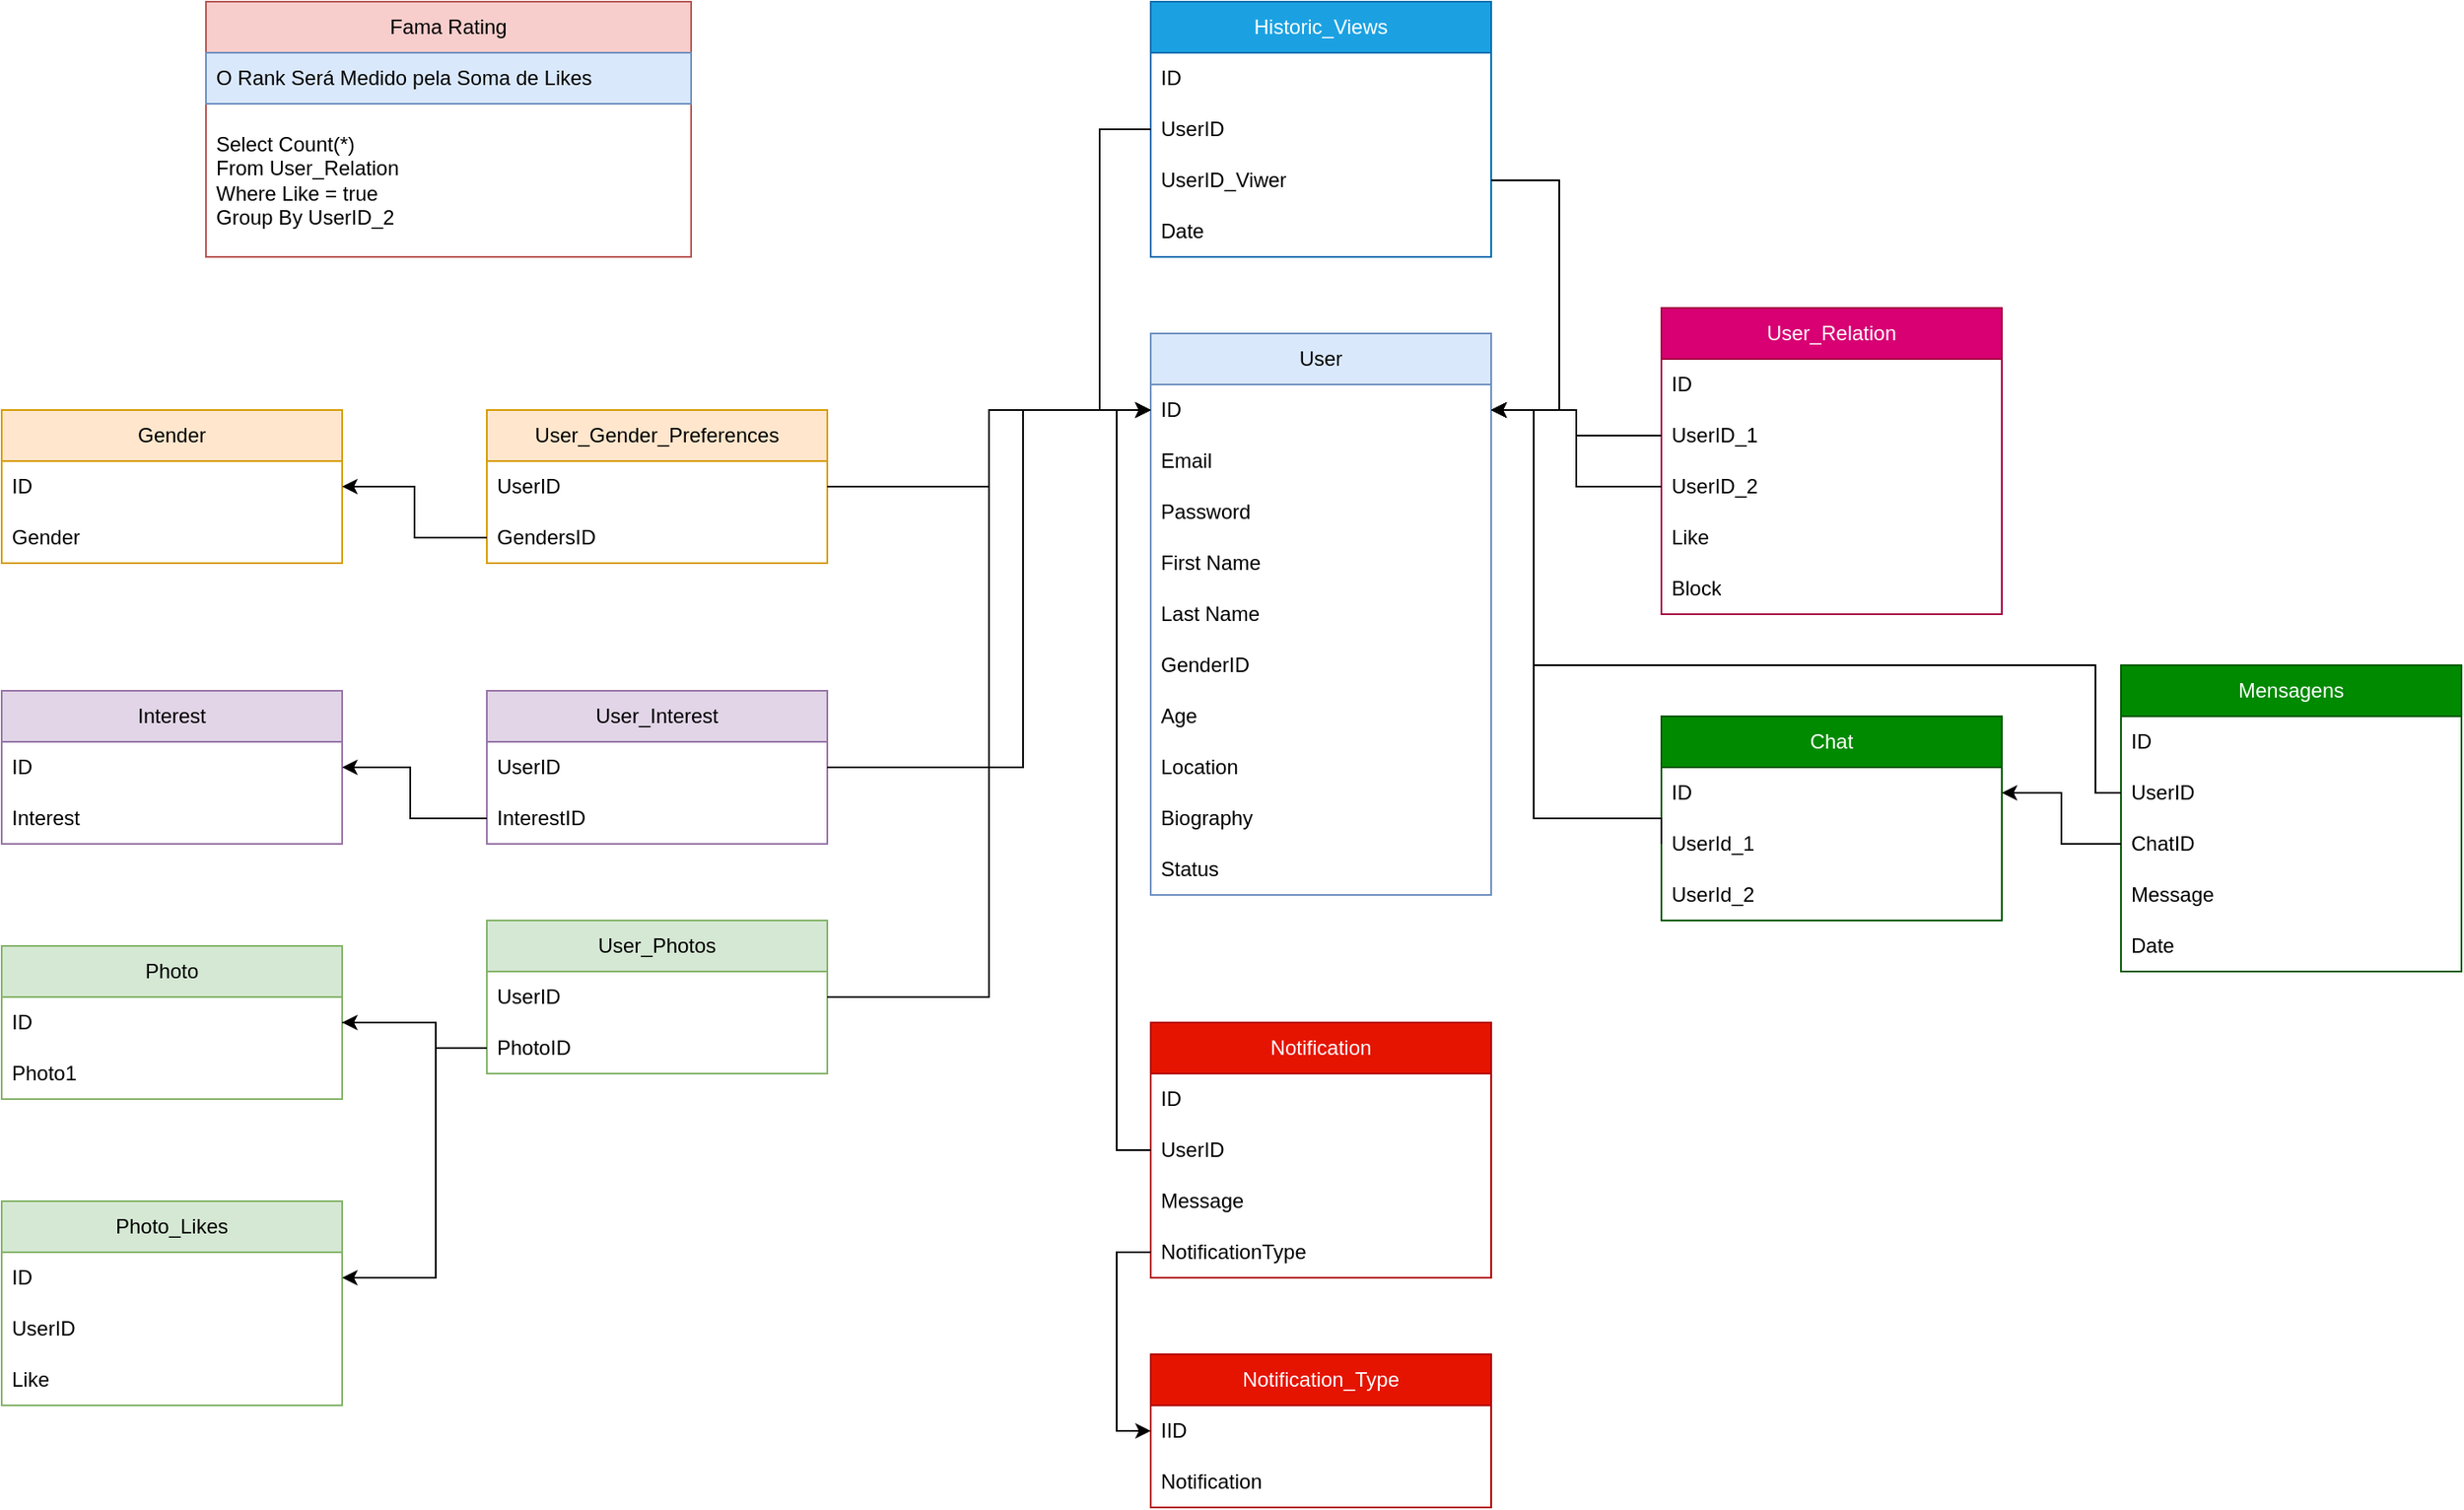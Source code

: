 <mxfile version="24.2.7" type="device">
  <diagram name="Página-1" id="-Jc87rQ7j9H-N3ljl0gi">
    <mxGraphModel dx="2665" dy="962" grid="1" gridSize="15" guides="1" tooltips="1" connect="1" arrows="1" fold="1" page="1" pageScale="1" pageWidth="827" pageHeight="1169" math="0" shadow="0">
      <root>
        <mxCell id="0" />
        <mxCell id="1" parent="0" />
        <mxCell id="hmsVtgDOntfeZ75-fV9C-1" value="User" style="swimlane;fontStyle=0;childLayout=stackLayout;horizontal=1;startSize=30;horizontalStack=0;resizeParent=1;resizeParentMax=0;resizeLast=0;collapsible=1;marginBottom=0;whiteSpace=wrap;html=1;swimlaneFillColor=none;strokeWidth=1;resizeWidth=1;resizeHeight=1;fillColor=#dae8fc;strokeColor=#6c8ebf;" vertex="1" parent="1">
          <mxGeometry x="645" y="300" width="200" height="330" as="geometry" />
        </mxCell>
        <mxCell id="hmsVtgDOntfeZ75-fV9C-2" value="ID" style="text;strokeColor=none;fillColor=none;align=left;verticalAlign=middle;spacingLeft=4;spacingRight=4;overflow=hidden;points=[[0,0.5],[1,0.5]];portConstraint=eastwest;rotatable=0;whiteSpace=wrap;html=1;" vertex="1" parent="hmsVtgDOntfeZ75-fV9C-1">
          <mxGeometry y="30" width="200" height="30" as="geometry" />
        </mxCell>
        <mxCell id="hmsVtgDOntfeZ75-fV9C-4" value="Email" style="text;strokeColor=none;fillColor=none;align=left;verticalAlign=middle;spacingLeft=4;spacingRight=4;overflow=hidden;points=[[0,0.5],[1,0.5]];portConstraint=eastwest;rotatable=0;whiteSpace=wrap;html=1;" vertex="1" parent="hmsVtgDOntfeZ75-fV9C-1">
          <mxGeometry y="60" width="200" height="30" as="geometry" />
        </mxCell>
        <mxCell id="hmsVtgDOntfeZ75-fV9C-3" value="Password" style="text;strokeColor=none;fillColor=none;align=left;verticalAlign=middle;spacingLeft=4;spacingRight=4;overflow=hidden;points=[[0,0.5],[1,0.5]];portConstraint=eastwest;rotatable=0;whiteSpace=wrap;html=1;" vertex="1" parent="hmsVtgDOntfeZ75-fV9C-1">
          <mxGeometry y="90" width="200" height="30" as="geometry" />
        </mxCell>
        <mxCell id="hmsVtgDOntfeZ75-fV9C-14" value="First Name&lt;span style=&quot;white-space: pre;&quot;&gt;&#x9;&lt;/span&gt;" style="text;strokeColor=none;fillColor=none;align=left;verticalAlign=middle;spacingLeft=4;spacingRight=4;overflow=hidden;points=[[0,0.5],[1,0.5]];portConstraint=eastwest;rotatable=0;whiteSpace=wrap;html=1;" vertex="1" parent="hmsVtgDOntfeZ75-fV9C-1">
          <mxGeometry y="120" width="200" height="30" as="geometry" />
        </mxCell>
        <mxCell id="hmsVtgDOntfeZ75-fV9C-58" value="Last Name&lt;span style=&quot;white-space: pre;&quot;&gt;&#x9;&lt;/span&gt;" style="text;strokeColor=none;fillColor=none;align=left;verticalAlign=middle;spacingLeft=4;spacingRight=4;overflow=hidden;points=[[0,0.5],[1,0.5]];portConstraint=eastwest;rotatable=0;whiteSpace=wrap;html=1;" vertex="1" parent="hmsVtgDOntfeZ75-fV9C-1">
          <mxGeometry y="150" width="200" height="30" as="geometry" />
        </mxCell>
        <mxCell id="hmsVtgDOntfeZ75-fV9C-74" value="GenderID" style="text;strokeColor=none;fillColor=none;align=left;verticalAlign=middle;spacingLeft=4;spacingRight=4;overflow=hidden;points=[[0,0.5],[1,0.5]];portConstraint=eastwest;rotatable=0;whiteSpace=wrap;html=1;" vertex="1" parent="hmsVtgDOntfeZ75-fV9C-1">
          <mxGeometry y="180" width="200" height="30" as="geometry" />
        </mxCell>
        <mxCell id="hmsVtgDOntfeZ75-fV9C-113" value="Age" style="text;strokeColor=none;fillColor=none;align=left;verticalAlign=middle;spacingLeft=4;spacingRight=4;overflow=hidden;points=[[0,0.5],[1,0.5]];portConstraint=eastwest;rotatable=0;whiteSpace=wrap;html=1;" vertex="1" parent="hmsVtgDOntfeZ75-fV9C-1">
          <mxGeometry y="210" width="200" height="30" as="geometry" />
        </mxCell>
        <mxCell id="hmsVtgDOntfeZ75-fV9C-50" value="Location" style="text;strokeColor=none;fillColor=none;align=left;verticalAlign=middle;spacingLeft=4;spacingRight=4;overflow=hidden;points=[[0,0.5],[1,0.5]];portConstraint=eastwest;rotatable=0;whiteSpace=wrap;html=1;" vertex="1" parent="hmsVtgDOntfeZ75-fV9C-1">
          <mxGeometry y="240" width="200" height="30" as="geometry" />
        </mxCell>
        <mxCell id="hmsVtgDOntfeZ75-fV9C-119" value="Biography" style="text;strokeColor=none;fillColor=none;align=left;verticalAlign=middle;spacingLeft=4;spacingRight=4;overflow=hidden;points=[[0,0.5],[1,0.5]];portConstraint=eastwest;rotatable=0;whiteSpace=wrap;html=1;" vertex="1" parent="hmsVtgDOntfeZ75-fV9C-1">
          <mxGeometry y="270" width="200" height="30" as="geometry" />
        </mxCell>
        <mxCell id="hmsVtgDOntfeZ75-fV9C-59" value="Status" style="text;strokeColor=none;fillColor=none;align=left;verticalAlign=middle;spacingLeft=4;spacingRight=4;overflow=hidden;points=[[0,0.5],[1,0.5]];portConstraint=eastwest;rotatable=0;whiteSpace=wrap;html=1;" vertex="1" parent="hmsVtgDOntfeZ75-fV9C-1">
          <mxGeometry y="300" width="200" height="30" as="geometry" />
        </mxCell>
        <mxCell id="hmsVtgDOntfeZ75-fV9C-17" value="User_Relation" style="swimlane;fontStyle=0;childLayout=stackLayout;horizontal=1;startSize=30;horizontalStack=0;resizeParent=1;resizeParentMax=0;resizeLast=0;collapsible=1;marginBottom=0;whiteSpace=wrap;html=1;swimlaneFillColor=none;strokeWidth=1;resizeWidth=1;resizeHeight=1;fillColor=#d80073;strokeColor=#A50040;fontColor=#ffffff;" vertex="1" parent="1">
          <mxGeometry x="945" y="285" width="200" height="180" as="geometry" />
        </mxCell>
        <mxCell id="hmsVtgDOntfeZ75-fV9C-37" value="ID" style="text;strokeColor=none;fillColor=none;align=left;verticalAlign=middle;spacingLeft=4;spacingRight=4;overflow=hidden;points=[[0,0.5],[1,0.5]];portConstraint=eastwest;rotatable=0;whiteSpace=wrap;html=1;" vertex="1" parent="hmsVtgDOntfeZ75-fV9C-17">
          <mxGeometry y="30" width="200" height="30" as="geometry" />
        </mxCell>
        <mxCell id="hmsVtgDOntfeZ75-fV9C-18" value="UserID_1" style="text;strokeColor=none;fillColor=none;align=left;verticalAlign=middle;spacingLeft=4;spacingRight=4;overflow=hidden;points=[[0,0.5],[1,0.5]];portConstraint=eastwest;rotatable=0;whiteSpace=wrap;html=1;" vertex="1" parent="hmsVtgDOntfeZ75-fV9C-17">
          <mxGeometry y="60" width="200" height="30" as="geometry" />
        </mxCell>
        <mxCell id="hmsVtgDOntfeZ75-fV9C-19" value="UserID_2" style="text;strokeColor=none;fillColor=none;align=left;verticalAlign=middle;spacingLeft=4;spacingRight=4;overflow=hidden;points=[[0,0.5],[1,0.5]];portConstraint=eastwest;rotatable=0;whiteSpace=wrap;html=1;" vertex="1" parent="hmsVtgDOntfeZ75-fV9C-17">
          <mxGeometry y="90" width="200" height="30" as="geometry" />
        </mxCell>
        <mxCell id="hmsVtgDOntfeZ75-fV9C-20" value="Like" style="text;strokeColor=none;fillColor=none;align=left;verticalAlign=middle;spacingLeft=4;spacingRight=4;overflow=hidden;points=[[0,0.5],[1,0.5]];portConstraint=eastwest;rotatable=0;whiteSpace=wrap;html=1;" vertex="1" parent="hmsVtgDOntfeZ75-fV9C-17">
          <mxGeometry y="120" width="200" height="30" as="geometry" />
        </mxCell>
        <mxCell id="hmsVtgDOntfeZ75-fV9C-21" value="Block" style="text;strokeColor=none;fillColor=none;align=left;verticalAlign=middle;spacingLeft=4;spacingRight=4;overflow=hidden;points=[[0,0.5],[1,0.5]];portConstraint=eastwest;rotatable=0;whiteSpace=wrap;html=1;" vertex="1" parent="hmsVtgDOntfeZ75-fV9C-17">
          <mxGeometry y="150" width="200" height="30" as="geometry" />
        </mxCell>
        <mxCell id="hmsVtgDOntfeZ75-fV9C-25" style="edgeStyle=orthogonalEdgeStyle;rounded=0;orthogonalLoop=1;jettySize=auto;html=1;" edge="1" parent="1" source="hmsVtgDOntfeZ75-fV9C-18" target="hmsVtgDOntfeZ75-fV9C-2">
          <mxGeometry relative="1" as="geometry" />
        </mxCell>
        <mxCell id="hmsVtgDOntfeZ75-fV9C-27" value="Fama&amp;nbsp;&lt;span style=&quot;background-color: initial;&quot;&gt;Rating&lt;/span&gt;" style="swimlane;fontStyle=0;childLayout=stackLayout;horizontal=1;startSize=30;horizontalStack=0;resizeParent=1;resizeParentMax=0;resizeLast=0;collapsible=1;marginBottom=0;whiteSpace=wrap;html=1;swimlaneFillColor=none;strokeWidth=1;resizeWidth=1;resizeHeight=1;fillColor=#f8cecc;strokeColor=#b85450;" vertex="1" parent="1">
          <mxGeometry x="90" y="105" width="285" height="150" as="geometry" />
        </mxCell>
        <mxCell id="hmsVtgDOntfeZ75-fV9C-34" value="O Rank Será Medido pela Soma de Likes" style="text;strokeColor=#6c8ebf;fillColor=#dae8fc;align=left;verticalAlign=middle;spacingLeft=4;spacingRight=4;overflow=hidden;points=[[0,0.5],[1,0.5]];portConstraint=eastwest;rotatable=0;whiteSpace=wrap;html=1;" vertex="1" parent="hmsVtgDOntfeZ75-fV9C-27">
          <mxGeometry y="30" width="285" height="30" as="geometry" />
        </mxCell>
        <mxCell id="hmsVtgDOntfeZ75-fV9C-28" value="Select Count(*)&lt;div&gt;From User_Relation&amp;nbsp;&lt;/div&gt;&lt;div&gt;Where Like = true&lt;/div&gt;&lt;div&gt;&lt;span style=&quot;background-color: initial;&quot;&gt;Group By UserID_2&lt;/span&gt;&lt;/div&gt;" style="text;strokeColor=none;fillColor=none;align=left;verticalAlign=middle;spacingLeft=4;spacingRight=4;overflow=hidden;points=[[0,0.5],[1,0.5]];portConstraint=eastwest;rotatable=0;whiteSpace=wrap;html=1;" vertex="1" parent="hmsVtgDOntfeZ75-fV9C-27">
          <mxGeometry y="60" width="285" height="90" as="geometry" />
        </mxCell>
        <mxCell id="hmsVtgDOntfeZ75-fV9C-32" value="Chat" style="swimlane;fontStyle=0;childLayout=stackLayout;horizontal=1;startSize=30;horizontalStack=0;resizeParent=1;resizeParentMax=0;resizeLast=0;collapsible=1;marginBottom=0;whiteSpace=wrap;html=1;swimlaneFillColor=none;strokeWidth=1;resizeWidth=1;resizeHeight=1;fillColor=#008a00;fontColor=#ffffff;strokeColor=#005700;" vertex="1" parent="1">
          <mxGeometry x="945" y="525" width="200" height="120" as="geometry" />
        </mxCell>
        <mxCell id="hmsVtgDOntfeZ75-fV9C-38" value="ID" style="text;strokeColor=none;fillColor=none;align=left;verticalAlign=middle;spacingLeft=4;spacingRight=4;overflow=hidden;points=[[0,0.5],[1,0.5]];portConstraint=eastwest;rotatable=0;whiteSpace=wrap;html=1;" vertex="1" parent="hmsVtgDOntfeZ75-fV9C-32">
          <mxGeometry y="30" width="200" height="30" as="geometry" />
        </mxCell>
        <mxCell id="hmsVtgDOntfeZ75-fV9C-39" value="UserId_1" style="text;strokeColor=none;fillColor=none;align=left;verticalAlign=middle;spacingLeft=4;spacingRight=4;overflow=hidden;points=[[0,0.5],[1,0.5]];portConstraint=eastwest;rotatable=0;whiteSpace=wrap;html=1;" vertex="1" parent="hmsVtgDOntfeZ75-fV9C-32">
          <mxGeometry y="60" width="200" height="30" as="geometry" />
        </mxCell>
        <mxCell id="hmsVtgDOntfeZ75-fV9C-40" value="UserId_2" style="text;strokeColor=none;fillColor=none;align=left;verticalAlign=middle;spacingLeft=4;spacingRight=4;overflow=hidden;points=[[0,0.5],[1,0.5]];portConstraint=eastwest;rotatable=0;whiteSpace=wrap;html=1;" vertex="1" parent="hmsVtgDOntfeZ75-fV9C-32">
          <mxGeometry y="90" width="200" height="30" as="geometry" />
        </mxCell>
        <mxCell id="hmsVtgDOntfeZ75-fV9C-41" style="edgeStyle=orthogonalEdgeStyle;rounded=0;orthogonalLoop=1;jettySize=auto;html=1;entryX=0;entryY=0.5;entryDx=0;entryDy=0;exitX=0;exitY=0.5;exitDx=0;exitDy=0;" edge="1" parent="1" source="hmsVtgDOntfeZ75-fV9C-39">
          <mxGeometry relative="1" as="geometry">
            <mxPoint x="930" y="645" as="sourcePoint" />
            <mxPoint x="845" y="345" as="targetPoint" />
            <Array as="points">
              <mxPoint x="945" y="585" />
              <mxPoint x="870" y="585" />
              <mxPoint x="870" y="345" />
            </Array>
          </mxGeometry>
        </mxCell>
        <mxCell id="hmsVtgDOntfeZ75-fV9C-44" value="Mensagens" style="swimlane;fontStyle=0;childLayout=stackLayout;horizontal=1;startSize=30;horizontalStack=0;resizeParent=1;resizeParentMax=0;resizeLast=0;collapsible=1;marginBottom=0;whiteSpace=wrap;html=1;swimlaneFillColor=none;strokeWidth=1;resizeWidth=1;resizeHeight=1;fillColor=#008a00;fontColor=#ffffff;strokeColor=#005700;" vertex="1" parent="1">
          <mxGeometry x="1215" y="495" width="200" height="180" as="geometry" />
        </mxCell>
        <mxCell id="hmsVtgDOntfeZ75-fV9C-45" value="ID" style="text;strokeColor=none;fillColor=none;align=left;verticalAlign=middle;spacingLeft=4;spacingRight=4;overflow=hidden;points=[[0,0.5],[1,0.5]];portConstraint=eastwest;rotatable=0;whiteSpace=wrap;html=1;" vertex="1" parent="hmsVtgDOntfeZ75-fV9C-44">
          <mxGeometry y="30" width="200" height="30" as="geometry" />
        </mxCell>
        <mxCell id="hmsVtgDOntfeZ75-fV9C-46" value="UserID" style="text;strokeColor=none;fillColor=none;align=left;verticalAlign=middle;spacingLeft=4;spacingRight=4;overflow=hidden;points=[[0,0.5],[1,0.5]];portConstraint=eastwest;rotatable=0;whiteSpace=wrap;html=1;" vertex="1" parent="hmsVtgDOntfeZ75-fV9C-44">
          <mxGeometry y="60" width="200" height="30" as="geometry" />
        </mxCell>
        <mxCell id="hmsVtgDOntfeZ75-fV9C-47" value="ChatID" style="text;strokeColor=none;fillColor=none;align=left;verticalAlign=middle;spacingLeft=4;spacingRight=4;overflow=hidden;points=[[0,0.5],[1,0.5]];portConstraint=eastwest;rotatable=0;whiteSpace=wrap;html=1;" vertex="1" parent="hmsVtgDOntfeZ75-fV9C-44">
          <mxGeometry y="90" width="200" height="30" as="geometry" />
        </mxCell>
        <mxCell id="hmsVtgDOntfeZ75-fV9C-49" value="&lt;div&gt;Message&lt;/div&gt;" style="text;strokeColor=none;fillColor=none;align=left;verticalAlign=middle;spacingLeft=4;spacingRight=4;overflow=hidden;points=[[0,0.5],[1,0.5]];portConstraint=eastwest;rotatable=0;whiteSpace=wrap;html=1;" vertex="1" parent="hmsVtgDOntfeZ75-fV9C-44">
          <mxGeometry y="120" width="200" height="30" as="geometry" />
        </mxCell>
        <mxCell id="hmsVtgDOntfeZ75-fV9C-48" value="&lt;div&gt;Date&lt;/div&gt;" style="text;strokeColor=none;fillColor=none;align=left;verticalAlign=middle;spacingLeft=4;spacingRight=4;overflow=hidden;points=[[0,0.5],[1,0.5]];portConstraint=eastwest;rotatable=0;whiteSpace=wrap;html=1;" vertex="1" parent="hmsVtgDOntfeZ75-fV9C-44">
          <mxGeometry y="150" width="200" height="30" as="geometry" />
        </mxCell>
        <mxCell id="hmsVtgDOntfeZ75-fV9C-51" style="edgeStyle=orthogonalEdgeStyle;rounded=0;orthogonalLoop=1;jettySize=auto;html=1;exitX=0;exitY=0.5;exitDx=0;exitDy=0;entryX=1;entryY=0.5;entryDx=0;entryDy=0;" edge="1" parent="1" source="hmsVtgDOntfeZ75-fV9C-47" target="hmsVtgDOntfeZ75-fV9C-38">
          <mxGeometry relative="1" as="geometry" />
        </mxCell>
        <mxCell id="hmsVtgDOntfeZ75-fV9C-52" value="Photo_Likes" style="swimlane;fontStyle=0;childLayout=stackLayout;horizontal=1;startSize=30;horizontalStack=0;resizeParent=1;resizeParentMax=0;resizeLast=0;collapsible=1;marginBottom=0;whiteSpace=wrap;html=1;swimlaneFillColor=none;strokeWidth=1;resizeWidth=1;resizeHeight=1;fillColor=#d5e8d4;strokeColor=#82b366;" vertex="1" parent="1">
          <mxGeometry x="-30" y="810" width="200" height="120" as="geometry" />
        </mxCell>
        <mxCell id="hmsVtgDOntfeZ75-fV9C-53" value="ID" style="text;strokeColor=none;fillColor=none;align=left;verticalAlign=middle;spacingLeft=4;spacingRight=4;overflow=hidden;points=[[0,0.5],[1,0.5]];portConstraint=eastwest;rotatable=0;whiteSpace=wrap;html=1;" vertex="1" parent="hmsVtgDOntfeZ75-fV9C-52">
          <mxGeometry y="30" width="200" height="30" as="geometry" />
        </mxCell>
        <mxCell id="hmsVtgDOntfeZ75-fV9C-54" value="UserID" style="text;strokeColor=none;fillColor=none;align=left;verticalAlign=middle;spacingLeft=4;spacingRight=4;overflow=hidden;points=[[0,0.5],[1,0.5]];portConstraint=eastwest;rotatable=0;whiteSpace=wrap;html=1;" vertex="1" parent="hmsVtgDOntfeZ75-fV9C-52">
          <mxGeometry y="60" width="200" height="30" as="geometry" />
        </mxCell>
        <mxCell id="hmsVtgDOntfeZ75-fV9C-57" value="Like" style="text;strokeColor=none;fillColor=none;align=left;verticalAlign=middle;spacingLeft=4;spacingRight=4;overflow=hidden;points=[[0,0.5],[1,0.5]];portConstraint=eastwest;rotatable=0;whiteSpace=wrap;html=1;" vertex="1" parent="hmsVtgDOntfeZ75-fV9C-52">
          <mxGeometry y="90" width="200" height="30" as="geometry" />
        </mxCell>
        <mxCell id="hmsVtgDOntfeZ75-fV9C-61" style="edgeStyle=orthogonalEdgeStyle;rounded=0;orthogonalLoop=1;jettySize=auto;html=1;entryX=1;entryY=0.5;entryDx=0;entryDy=0;" edge="1" parent="1" source="hmsVtgDOntfeZ75-fV9C-46" target="hmsVtgDOntfeZ75-fV9C-2">
          <mxGeometry relative="1" as="geometry">
            <Array as="points">
              <mxPoint x="1200" y="570" />
              <mxPoint x="1200" y="495" />
              <mxPoint x="870" y="495" />
              <mxPoint x="870" y="345" />
            </Array>
          </mxGeometry>
        </mxCell>
        <mxCell id="hmsVtgDOntfeZ75-fV9C-62" value="Gender" style="swimlane;fontStyle=0;childLayout=stackLayout;horizontal=1;startSize=30;horizontalStack=0;resizeParent=1;resizeParentMax=0;resizeLast=0;collapsible=1;marginBottom=0;whiteSpace=wrap;html=1;swimlaneFillColor=none;strokeWidth=1;resizeWidth=1;resizeHeight=1;fillColor=#ffe6cc;strokeColor=#d79b00;" vertex="1" parent="1">
          <mxGeometry x="-30" y="345" width="200" height="90" as="geometry" />
        </mxCell>
        <mxCell id="hmsVtgDOntfeZ75-fV9C-63" value="ID" style="text;strokeColor=none;fillColor=none;align=left;verticalAlign=middle;spacingLeft=4;spacingRight=4;overflow=hidden;points=[[0,0.5],[1,0.5]];portConstraint=eastwest;rotatable=0;whiteSpace=wrap;html=1;" vertex="1" parent="hmsVtgDOntfeZ75-fV9C-62">
          <mxGeometry y="30" width="200" height="30" as="geometry" />
        </mxCell>
        <mxCell id="hmsVtgDOntfeZ75-fV9C-64" value="Gender" style="text;strokeColor=none;fillColor=none;align=left;verticalAlign=middle;spacingLeft=4;spacingRight=4;overflow=hidden;points=[[0,0.5],[1,0.5]];portConstraint=eastwest;rotatable=0;whiteSpace=wrap;html=1;" vertex="1" parent="hmsVtgDOntfeZ75-fV9C-62">
          <mxGeometry y="60" width="200" height="30" as="geometry" />
        </mxCell>
        <mxCell id="hmsVtgDOntfeZ75-fV9C-66" value="User_Gender_Preferences" style="swimlane;fontStyle=0;childLayout=stackLayout;horizontal=1;startSize=30;horizontalStack=0;resizeParent=1;resizeParentMax=0;resizeLast=0;collapsible=1;marginBottom=0;whiteSpace=wrap;html=1;swimlaneFillColor=none;strokeWidth=1;resizeWidth=1;resizeHeight=1;fillColor=#ffe6cc;strokeColor=#d79b00;" vertex="1" parent="1">
          <mxGeometry x="255" y="345" width="200" height="90" as="geometry" />
        </mxCell>
        <mxCell id="hmsVtgDOntfeZ75-fV9C-68" value="UserID" style="text;strokeColor=none;fillColor=none;align=left;verticalAlign=middle;spacingLeft=4;spacingRight=4;overflow=hidden;points=[[0,0.5],[1,0.5]];portConstraint=eastwest;rotatable=0;whiteSpace=wrap;html=1;" vertex="1" parent="hmsVtgDOntfeZ75-fV9C-66">
          <mxGeometry y="30" width="200" height="30" as="geometry" />
        </mxCell>
        <mxCell id="hmsVtgDOntfeZ75-fV9C-69" value="GendersID" style="text;strokeColor=none;fillColor=none;align=left;verticalAlign=middle;spacingLeft=4;spacingRight=4;overflow=hidden;points=[[0,0.5],[1,0.5]];portConstraint=eastwest;rotatable=0;whiteSpace=wrap;html=1;" vertex="1" parent="hmsVtgDOntfeZ75-fV9C-66">
          <mxGeometry y="60" width="200" height="30" as="geometry" />
        </mxCell>
        <mxCell id="hmsVtgDOntfeZ75-fV9C-70" style="edgeStyle=orthogonalEdgeStyle;rounded=0;orthogonalLoop=1;jettySize=auto;html=1;entryX=0;entryY=0.5;entryDx=0;entryDy=0;" edge="1" parent="1" source="hmsVtgDOntfeZ75-fV9C-68" target="hmsVtgDOntfeZ75-fV9C-2">
          <mxGeometry relative="1" as="geometry">
            <mxPoint x="15" y="300" as="targetPoint" />
          </mxGeometry>
        </mxCell>
        <mxCell id="hmsVtgDOntfeZ75-fV9C-80" value="User_Interest" style="swimlane;fontStyle=0;childLayout=stackLayout;horizontal=1;startSize=30;horizontalStack=0;resizeParent=1;resizeParentMax=0;resizeLast=0;collapsible=1;marginBottom=0;whiteSpace=wrap;html=1;swimlaneFillColor=none;strokeWidth=1;resizeWidth=1;resizeHeight=1;fillColor=#e1d5e7;strokeColor=#9673a6;" vertex="1" parent="1">
          <mxGeometry x="255" y="510" width="200" height="90" as="geometry" />
        </mxCell>
        <mxCell id="hmsVtgDOntfeZ75-fV9C-81" value="UserID" style="text;strokeColor=none;fillColor=none;align=left;verticalAlign=middle;spacingLeft=4;spacingRight=4;overflow=hidden;points=[[0,0.5],[1,0.5]];portConstraint=eastwest;rotatable=0;whiteSpace=wrap;html=1;" vertex="1" parent="hmsVtgDOntfeZ75-fV9C-80">
          <mxGeometry y="30" width="200" height="30" as="geometry" />
        </mxCell>
        <mxCell id="hmsVtgDOntfeZ75-fV9C-82" value="InterestID" style="text;strokeColor=none;fillColor=none;align=left;verticalAlign=middle;spacingLeft=4;spacingRight=4;overflow=hidden;points=[[0,0.5],[1,0.5]];portConstraint=eastwest;rotatable=0;whiteSpace=wrap;html=1;" vertex="1" parent="hmsVtgDOntfeZ75-fV9C-80">
          <mxGeometry y="60" width="200" height="30" as="geometry" />
        </mxCell>
        <mxCell id="hmsVtgDOntfeZ75-fV9C-83" value="Interest" style="swimlane;fontStyle=0;childLayout=stackLayout;horizontal=1;startSize=30;horizontalStack=0;resizeParent=1;resizeParentMax=0;resizeLast=0;collapsible=1;marginBottom=0;whiteSpace=wrap;html=1;swimlaneFillColor=none;strokeWidth=1;resizeWidth=1;resizeHeight=1;fillColor=#e1d5e7;strokeColor=#9673a6;" vertex="1" parent="1">
          <mxGeometry x="-30" y="510" width="200" height="90" as="geometry" />
        </mxCell>
        <mxCell id="hmsVtgDOntfeZ75-fV9C-84" value="ID" style="text;strokeColor=none;fillColor=none;align=left;verticalAlign=middle;spacingLeft=4;spacingRight=4;overflow=hidden;points=[[0,0.5],[1,0.5]];portConstraint=eastwest;rotatable=0;whiteSpace=wrap;html=1;" vertex="1" parent="hmsVtgDOntfeZ75-fV9C-83">
          <mxGeometry y="30" width="200" height="30" as="geometry" />
        </mxCell>
        <mxCell id="hmsVtgDOntfeZ75-fV9C-85" value="Interest" style="text;strokeColor=none;fillColor=none;align=left;verticalAlign=middle;spacingLeft=4;spacingRight=4;overflow=hidden;points=[[0,0.5],[1,0.5]];portConstraint=eastwest;rotatable=0;whiteSpace=wrap;html=1;" vertex="1" parent="hmsVtgDOntfeZ75-fV9C-83">
          <mxGeometry y="60" width="200" height="30" as="geometry" />
        </mxCell>
        <mxCell id="hmsVtgDOntfeZ75-fV9C-86" style="edgeStyle=orthogonalEdgeStyle;rounded=0;orthogonalLoop=1;jettySize=auto;html=1;entryX=0;entryY=0.5;entryDx=0;entryDy=0;exitX=1;exitY=0.5;exitDx=0;exitDy=0;" edge="1" parent="1" source="hmsVtgDOntfeZ75-fV9C-81" target="hmsVtgDOntfeZ75-fV9C-2">
          <mxGeometry relative="1" as="geometry">
            <mxPoint x="525" y="555" as="sourcePoint" />
            <Array as="points">
              <mxPoint x="570" y="555" />
              <mxPoint x="570" y="345" />
            </Array>
          </mxGeometry>
        </mxCell>
        <mxCell id="hmsVtgDOntfeZ75-fV9C-87" style="edgeStyle=orthogonalEdgeStyle;rounded=0;orthogonalLoop=1;jettySize=auto;html=1;entryX=1;entryY=0.5;entryDx=0;entryDy=0;exitX=0;exitY=0.5;exitDx=0;exitDy=0;" edge="1" parent="1" source="hmsVtgDOntfeZ75-fV9C-82" target="hmsVtgDOntfeZ75-fV9C-84">
          <mxGeometry relative="1" as="geometry">
            <mxPoint x="255" y="585" as="sourcePoint" />
            <mxPoint x="195" y="735" as="targetPoint" />
            <Array as="points">
              <mxPoint x="210" y="585" />
              <mxPoint x="210" y="555" />
            </Array>
          </mxGeometry>
        </mxCell>
        <mxCell id="hmsVtgDOntfeZ75-fV9C-88" value="User_Photos" style="swimlane;fontStyle=0;childLayout=stackLayout;horizontal=1;startSize=30;horizontalStack=0;resizeParent=1;resizeParentMax=0;resizeLast=0;collapsible=1;marginBottom=0;whiteSpace=wrap;html=1;swimlaneFillColor=none;strokeWidth=1;resizeWidth=1;resizeHeight=1;fillColor=#d5e8d4;strokeColor=#82b366;" vertex="1" parent="1">
          <mxGeometry x="255" y="645" width="200" height="90" as="geometry" />
        </mxCell>
        <mxCell id="hmsVtgDOntfeZ75-fV9C-100" value="UserID" style="text;strokeColor=none;fillColor=none;align=left;verticalAlign=middle;spacingLeft=4;spacingRight=4;overflow=hidden;points=[[0,0.5],[1,0.5]];portConstraint=eastwest;rotatable=0;whiteSpace=wrap;html=1;" vertex="1" parent="hmsVtgDOntfeZ75-fV9C-88">
          <mxGeometry y="30" width="200" height="30" as="geometry" />
        </mxCell>
        <mxCell id="hmsVtgDOntfeZ75-fV9C-91" value="PhotoID" style="text;strokeColor=none;fillColor=none;align=left;verticalAlign=middle;spacingLeft=4;spacingRight=4;overflow=hidden;points=[[0,0.5],[1,0.5]];portConstraint=eastwest;rotatable=0;whiteSpace=wrap;html=1;" vertex="1" parent="hmsVtgDOntfeZ75-fV9C-88">
          <mxGeometry y="60" width="200" height="30" as="geometry" />
        </mxCell>
        <mxCell id="hmsVtgDOntfeZ75-fV9C-96" value="Photo" style="swimlane;fontStyle=0;childLayout=stackLayout;horizontal=1;startSize=30;horizontalStack=0;resizeParent=1;resizeParentMax=0;resizeLast=0;collapsible=1;marginBottom=0;whiteSpace=wrap;html=1;swimlaneFillColor=none;strokeWidth=1;resizeWidth=1;resizeHeight=1;fillColor=#d5e8d4;strokeColor=#82b366;" vertex="1" parent="1">
          <mxGeometry x="-30" y="660" width="200" height="90" as="geometry" />
        </mxCell>
        <mxCell id="hmsVtgDOntfeZ75-fV9C-97" value="ID" style="text;strokeColor=none;fillColor=none;align=left;verticalAlign=middle;spacingLeft=4;spacingRight=4;overflow=hidden;points=[[0,0.5],[1,0.5]];portConstraint=eastwest;rotatable=0;whiteSpace=wrap;html=1;" vertex="1" parent="hmsVtgDOntfeZ75-fV9C-96">
          <mxGeometry y="30" width="200" height="30" as="geometry" />
        </mxCell>
        <mxCell id="hmsVtgDOntfeZ75-fV9C-99" value="Photo1" style="text;strokeColor=none;fillColor=none;align=left;verticalAlign=middle;spacingLeft=4;spacingRight=4;overflow=hidden;points=[[0,0.5],[1,0.5]];portConstraint=eastwest;rotatable=0;whiteSpace=wrap;html=1;" vertex="1" parent="hmsVtgDOntfeZ75-fV9C-96">
          <mxGeometry y="60" width="200" height="30" as="geometry" />
        </mxCell>
        <mxCell id="hmsVtgDOntfeZ75-fV9C-101" style="edgeStyle=orthogonalEdgeStyle;rounded=0;orthogonalLoop=1;jettySize=auto;html=1;" edge="1" parent="1" source="hmsVtgDOntfeZ75-fV9C-91" target="hmsVtgDOntfeZ75-fV9C-97">
          <mxGeometry relative="1" as="geometry">
            <Array as="points">
              <mxPoint x="225" y="720" />
              <mxPoint x="225" y="705" />
            </Array>
          </mxGeometry>
        </mxCell>
        <mxCell id="hmsVtgDOntfeZ75-fV9C-102" style="edgeStyle=orthogonalEdgeStyle;rounded=0;orthogonalLoop=1;jettySize=auto;html=1;" edge="1" parent="1" source="hmsVtgDOntfeZ75-fV9C-100" target="hmsVtgDOntfeZ75-fV9C-2">
          <mxGeometry relative="1" as="geometry" />
        </mxCell>
        <mxCell id="hmsVtgDOntfeZ75-fV9C-103" value="Historic_Views" style="swimlane;fontStyle=0;childLayout=stackLayout;horizontal=1;startSize=30;horizontalStack=0;resizeParent=1;resizeParentMax=0;resizeLast=0;collapsible=1;marginBottom=0;whiteSpace=wrap;html=1;swimlaneFillColor=none;strokeWidth=1;resizeWidth=1;resizeHeight=1;fillColor=#1ba1e2;fontColor=#ffffff;strokeColor=#006EAF;" vertex="1" parent="1">
          <mxGeometry x="645" y="105" width="200" height="150" as="geometry" />
        </mxCell>
        <mxCell id="hmsVtgDOntfeZ75-fV9C-104" value="ID" style="text;strokeColor=none;fillColor=none;align=left;verticalAlign=middle;spacingLeft=4;spacingRight=4;overflow=hidden;points=[[0,0.5],[1,0.5]];portConstraint=eastwest;rotatable=0;whiteSpace=wrap;html=1;" vertex="1" parent="hmsVtgDOntfeZ75-fV9C-103">
          <mxGeometry y="30" width="200" height="30" as="geometry" />
        </mxCell>
        <mxCell id="hmsVtgDOntfeZ75-fV9C-107" value="UserID" style="text;strokeColor=none;fillColor=none;align=left;verticalAlign=middle;spacingLeft=4;spacingRight=4;overflow=hidden;points=[[0,0.5],[1,0.5]];portConstraint=eastwest;rotatable=0;whiteSpace=wrap;html=1;" vertex="1" parent="hmsVtgDOntfeZ75-fV9C-103">
          <mxGeometry y="60" width="200" height="30" as="geometry" />
        </mxCell>
        <mxCell id="hmsVtgDOntfeZ75-fV9C-105" value="UserID_Viwer" style="text;strokeColor=none;fillColor=none;align=left;verticalAlign=middle;spacingLeft=4;spacingRight=4;overflow=hidden;points=[[0,0.5],[1,0.5]];portConstraint=eastwest;rotatable=0;whiteSpace=wrap;html=1;" vertex="1" parent="hmsVtgDOntfeZ75-fV9C-103">
          <mxGeometry y="90" width="200" height="30" as="geometry" />
        </mxCell>
        <mxCell id="hmsVtgDOntfeZ75-fV9C-106" value="Date" style="text;strokeColor=none;fillColor=none;align=left;verticalAlign=middle;spacingLeft=4;spacingRight=4;overflow=hidden;points=[[0,0.5],[1,0.5]];portConstraint=eastwest;rotatable=0;whiteSpace=wrap;html=1;" vertex="1" parent="hmsVtgDOntfeZ75-fV9C-103">
          <mxGeometry y="120" width="200" height="30" as="geometry" />
        </mxCell>
        <mxCell id="hmsVtgDOntfeZ75-fV9C-108" style="edgeStyle=orthogonalEdgeStyle;rounded=0;orthogonalLoop=1;jettySize=auto;html=1;" edge="1" parent="1" source="hmsVtgDOntfeZ75-fV9C-107" target="hmsVtgDOntfeZ75-fV9C-2">
          <mxGeometry relative="1" as="geometry">
            <Array as="points">
              <mxPoint x="615" y="180" />
              <mxPoint x="615" y="345" />
            </Array>
          </mxGeometry>
        </mxCell>
        <mxCell id="hmsVtgDOntfeZ75-fV9C-109" style="edgeStyle=orthogonalEdgeStyle;rounded=0;orthogonalLoop=1;jettySize=auto;html=1;entryX=1;entryY=0.5;entryDx=0;entryDy=0;" edge="1" parent="1" source="hmsVtgDOntfeZ75-fV9C-105" target="hmsVtgDOntfeZ75-fV9C-2">
          <mxGeometry relative="1" as="geometry">
            <Array as="points">
              <mxPoint x="885" y="210" />
              <mxPoint x="885" y="345" />
            </Array>
          </mxGeometry>
        </mxCell>
        <mxCell id="hmsVtgDOntfeZ75-fV9C-114" style="edgeStyle=orthogonalEdgeStyle;rounded=0;orthogonalLoop=1;jettySize=auto;html=1;exitX=1;exitY=0.5;exitDx=0;exitDy=0;" edge="1" parent="1" source="hmsVtgDOntfeZ75-fV9C-97" target="hmsVtgDOntfeZ75-fV9C-53">
          <mxGeometry relative="1" as="geometry">
            <Array as="points">
              <mxPoint x="225" y="705" />
              <mxPoint x="225" y="855" />
            </Array>
          </mxGeometry>
        </mxCell>
        <mxCell id="hmsVtgDOntfeZ75-fV9C-116" style="edgeStyle=orthogonalEdgeStyle;rounded=0;orthogonalLoop=1;jettySize=auto;html=1;exitX=0;exitY=0.5;exitDx=0;exitDy=0;entryX=1;entryY=0.5;entryDx=0;entryDy=0;" edge="1" parent="1" source="hmsVtgDOntfeZ75-fV9C-69" target="hmsVtgDOntfeZ75-fV9C-63">
          <mxGeometry relative="1" as="geometry" />
        </mxCell>
        <mxCell id="hmsVtgDOntfeZ75-fV9C-118" style="edgeStyle=orthogonalEdgeStyle;rounded=0;orthogonalLoop=1;jettySize=auto;html=1;exitX=0;exitY=0.5;exitDx=0;exitDy=0;" edge="1" parent="1" source="hmsVtgDOntfeZ75-fV9C-19" target="hmsVtgDOntfeZ75-fV9C-2">
          <mxGeometry relative="1" as="geometry" />
        </mxCell>
        <mxCell id="hmsVtgDOntfeZ75-fV9C-120" value="Notification" style="swimlane;fontStyle=0;childLayout=stackLayout;horizontal=1;startSize=30;horizontalStack=0;resizeParent=1;resizeParentMax=0;resizeLast=0;collapsible=1;marginBottom=0;whiteSpace=wrap;html=1;swimlaneFillColor=none;strokeWidth=1;resizeWidth=1;resizeHeight=1;fillColor=#e51400;strokeColor=#B20000;fontColor=#ffffff;" vertex="1" parent="1">
          <mxGeometry x="645" y="705" width="200" height="150" as="geometry" />
        </mxCell>
        <mxCell id="hmsVtgDOntfeZ75-fV9C-121" value="ID" style="text;strokeColor=none;fillColor=none;align=left;verticalAlign=middle;spacingLeft=4;spacingRight=4;overflow=hidden;points=[[0,0.5],[1,0.5]];portConstraint=eastwest;rotatable=0;whiteSpace=wrap;html=1;" vertex="1" parent="hmsVtgDOntfeZ75-fV9C-120">
          <mxGeometry y="30" width="200" height="30" as="geometry" />
        </mxCell>
        <mxCell id="hmsVtgDOntfeZ75-fV9C-122" value="UserID" style="text;strokeColor=none;fillColor=none;align=left;verticalAlign=middle;spacingLeft=4;spacingRight=4;overflow=hidden;points=[[0,0.5],[1,0.5]];portConstraint=eastwest;rotatable=0;whiteSpace=wrap;html=1;" vertex="1" parent="hmsVtgDOntfeZ75-fV9C-120">
          <mxGeometry y="60" width="200" height="30" as="geometry" />
        </mxCell>
        <mxCell id="hmsVtgDOntfeZ75-fV9C-123" value="Message" style="text;strokeColor=none;fillColor=none;align=left;verticalAlign=middle;spacingLeft=4;spacingRight=4;overflow=hidden;points=[[0,0.5],[1,0.5]];portConstraint=eastwest;rotatable=0;whiteSpace=wrap;html=1;" vertex="1" parent="hmsVtgDOntfeZ75-fV9C-120">
          <mxGeometry y="90" width="200" height="30" as="geometry" />
        </mxCell>
        <mxCell id="hmsVtgDOntfeZ75-fV9C-125" value="NotificationType" style="text;strokeColor=none;fillColor=none;align=left;verticalAlign=middle;spacingLeft=4;spacingRight=4;overflow=hidden;points=[[0,0.5],[1,0.5]];portConstraint=eastwest;rotatable=0;whiteSpace=wrap;html=1;" vertex="1" parent="hmsVtgDOntfeZ75-fV9C-120">
          <mxGeometry y="120" width="200" height="30" as="geometry" />
        </mxCell>
        <mxCell id="hmsVtgDOntfeZ75-fV9C-124" style="edgeStyle=orthogonalEdgeStyle;rounded=0;orthogonalLoop=1;jettySize=auto;html=1;entryX=0;entryY=0.5;entryDx=0;entryDy=0;" edge="1" parent="1" source="hmsVtgDOntfeZ75-fV9C-122" target="hmsVtgDOntfeZ75-fV9C-2">
          <mxGeometry relative="1" as="geometry" />
        </mxCell>
        <mxCell id="hmsVtgDOntfeZ75-fV9C-126" value="Notification_Type" style="swimlane;fontStyle=0;childLayout=stackLayout;horizontal=1;startSize=30;horizontalStack=0;resizeParent=1;resizeParentMax=0;resizeLast=0;collapsible=1;marginBottom=0;whiteSpace=wrap;html=1;swimlaneFillColor=none;strokeWidth=1;resizeWidth=1;resizeHeight=1;fillColor=#e51400;fontColor=#ffffff;strokeColor=#B20000;" vertex="1" parent="1">
          <mxGeometry x="645" y="900" width="200" height="90" as="geometry" />
        </mxCell>
        <mxCell id="hmsVtgDOntfeZ75-fV9C-127" value="IID&lt;span style=&quot;white-space: pre;&quot;&gt;&#x9;&lt;/span&gt;" style="text;strokeColor=none;fillColor=none;align=left;verticalAlign=middle;spacingLeft=4;spacingRight=4;overflow=hidden;points=[[0,0.5],[1,0.5]];portConstraint=eastwest;rotatable=0;whiteSpace=wrap;html=1;" vertex="1" parent="hmsVtgDOntfeZ75-fV9C-126">
          <mxGeometry y="30" width="200" height="30" as="geometry" />
        </mxCell>
        <mxCell id="hmsVtgDOntfeZ75-fV9C-128" value="Notification" style="text;strokeColor=none;fillColor=none;align=left;verticalAlign=middle;spacingLeft=4;spacingRight=4;overflow=hidden;points=[[0,0.5],[1,0.5]];portConstraint=eastwest;rotatable=0;whiteSpace=wrap;html=1;" vertex="1" parent="hmsVtgDOntfeZ75-fV9C-126">
          <mxGeometry y="60" width="200" height="30" as="geometry" />
        </mxCell>
        <mxCell id="hmsVtgDOntfeZ75-fV9C-129" style="edgeStyle=orthogonalEdgeStyle;rounded=0;orthogonalLoop=1;jettySize=auto;html=1;entryX=0;entryY=0.5;entryDx=0;entryDy=0;" edge="1" parent="1" source="hmsVtgDOntfeZ75-fV9C-125" target="hmsVtgDOntfeZ75-fV9C-127">
          <mxGeometry relative="1" as="geometry" />
        </mxCell>
      </root>
    </mxGraphModel>
  </diagram>
</mxfile>
